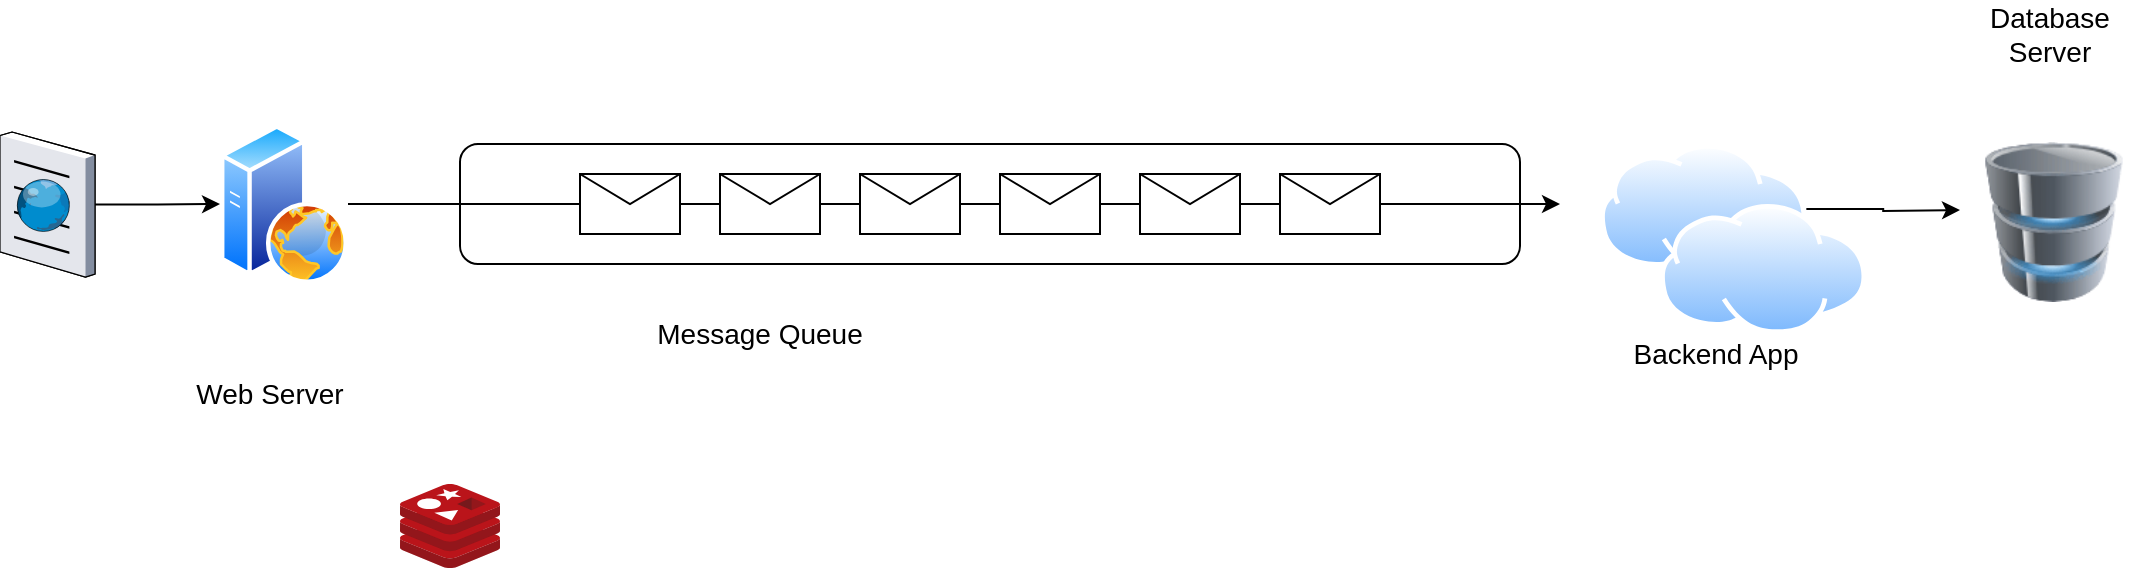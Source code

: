 <mxfile version="15.8.4" type="device"><diagram id="CvlykapQ7DIhaaP8e-n0" name="Page-1"><mxGraphModel dx="1301" dy="976" grid="1" gridSize="10" guides="1" tooltips="1" connect="1" arrows="1" fold="1" page="1" pageScale="1" pageWidth="1169" pageHeight="827" math="0" shadow="0"><root><mxCell id="0"/><mxCell id="1" parent="0"/><mxCell id="GpsszY1wrrU4wYiKmqwt-2" value="" style="aspect=fixed;perimeter=ellipsePerimeter;html=1;align=center;shadow=0;dashed=0;spacingTop=3;image;image=img/lib/active_directory/web_server.svg;" parent="1" vertex="1"><mxGeometry x="150" y="380" width="64" height="80" as="geometry"/></mxCell><mxCell id="GpsszY1wrrU4wYiKmqwt-3" value="" style="rounded=1;whiteSpace=wrap;html=1;" parent="1" vertex="1"><mxGeometry x="270" y="390" width="530" height="60" as="geometry"/></mxCell><mxCell id="GpsszY1wrrU4wYiKmqwt-10" value="" style="endArrow=classic;html=1;rounded=0;exitX=1;exitY=0.5;exitDx=0;exitDy=0;" parent="1" source="GpsszY1wrrU4wYiKmqwt-2" edge="1"><mxGeometry width="50" height="50" relative="1" as="geometry"><mxPoint x="430" y="460" as="sourcePoint"/><mxPoint x="820" y="420" as="targetPoint"/></mxGeometry></mxCell><mxCell id="GpsszY1wrrU4wYiKmqwt-4" value="" style="shape=message;html=1;whiteSpace=wrap;html=1;outlineConnect=0;" parent="1" vertex="1"><mxGeometry x="330" y="405" width="50" height="30" as="geometry"/></mxCell><mxCell id="GpsszY1wrrU4wYiKmqwt-5" value="" style="shape=message;html=1;whiteSpace=wrap;html=1;outlineConnect=0;" parent="1" vertex="1"><mxGeometry x="400" y="405" width="50" height="30" as="geometry"/></mxCell><mxCell id="GpsszY1wrrU4wYiKmqwt-6" value="" style="shape=message;html=1;whiteSpace=wrap;html=1;outlineConnect=0;" parent="1" vertex="1"><mxGeometry x="470" y="405" width="50" height="30" as="geometry"/></mxCell><mxCell id="GpsszY1wrrU4wYiKmqwt-7" value="" style="shape=message;html=1;whiteSpace=wrap;html=1;outlineConnect=0;" parent="1" vertex="1"><mxGeometry x="540" y="405" width="50" height="30" as="geometry"/></mxCell><mxCell id="GpsszY1wrrU4wYiKmqwt-8" value="" style="shape=message;html=1;whiteSpace=wrap;html=1;outlineConnect=0;" parent="1" vertex="1"><mxGeometry x="610" y="405" width="50" height="30" as="geometry"/></mxCell><mxCell id="GpsszY1wrrU4wYiKmqwt-9" value="" style="shape=message;html=1;whiteSpace=wrap;html=1;outlineConnect=0;" parent="1" vertex="1"><mxGeometry x="680" y="405" width="50" height="30" as="geometry"/></mxCell><mxCell id="GpsszY1wrrU4wYiKmqwt-11" value="" style="image;html=1;image=img/lib/clip_art/computers/Database_128x128.png" parent="1" vertex="1"><mxGeometry x="1027" y="389" width="80" height="80" as="geometry"/></mxCell><mxCell id="GpsszY1wrrU4wYiKmqwt-16" value="&lt;font style=&quot;font-size: 14px&quot;&gt;Web Server&lt;/font&gt;" style="text;html=1;strokeColor=none;fillColor=none;align=center;verticalAlign=middle;whiteSpace=wrap;rounded=0;" parent="1" vertex="1"><mxGeometry x="130" y="500" width="90" height="30" as="geometry"/></mxCell><mxCell id="GpsszY1wrrU4wYiKmqwt-17" value="&lt;span style=&quot;font-size: 14px&quot;&gt;Backend App&lt;/span&gt;" style="text;html=1;strokeColor=none;fillColor=none;align=center;verticalAlign=middle;whiteSpace=wrap;rounded=0;" parent="1" vertex="1"><mxGeometry x="853.17" y="480" width="90" height="30" as="geometry"/></mxCell><mxCell id="GpsszY1wrrU4wYiKmqwt-18" value="&lt;span style=&quot;font-size: 14px&quot;&gt;Database Server&lt;/span&gt;" style="text;html=1;strokeColor=none;fillColor=none;align=center;verticalAlign=middle;whiteSpace=wrap;rounded=0;" parent="1" vertex="1"><mxGeometry x="1020" y="320" width="90" height="30" as="geometry"/></mxCell><mxCell id="GpsszY1wrrU4wYiKmqwt-19" value="&lt;font style=&quot;font-size: 14px&quot;&gt;Message Queue&lt;/font&gt;" style="text;html=1;strokeColor=none;fillColor=none;align=center;verticalAlign=middle;whiteSpace=wrap;rounded=0;" parent="1" vertex="1"><mxGeometry x="360" y="470" width="120" height="30" as="geometry"/></mxCell><mxCell id="GpsszY1wrrU4wYiKmqwt-22" style="edgeStyle=orthogonalEdgeStyle;rounded=0;orthogonalLoop=1;jettySize=auto;html=1;fontSize=14;" parent="1" source="GpsszY1wrrU4wYiKmqwt-20" edge="1"><mxGeometry relative="1" as="geometry"><mxPoint x="1020" y="423" as="targetPoint"/></mxGeometry></mxCell><mxCell id="GpsszY1wrrU4wYiKmqwt-20" value="" style="aspect=fixed;perimeter=ellipsePerimeter;html=1;align=center;shadow=0;dashed=0;spacingTop=3;image;image=img/lib/active_directory/internet_cloud.svg;fontSize=14;" parent="1" vertex="1"><mxGeometry x="840" y="390" width="103.17" height="65" as="geometry"/></mxCell><mxCell id="VMUskUgJ1_CCfxoijfau-1" value="" style="sketch=0;aspect=fixed;html=1;points=[];align=center;image;fontSize=12;image=img/lib/mscae/Cache_Redis_Product.svg;" vertex="1" parent="1"><mxGeometry x="240" y="560" width="50" height="42" as="geometry"/></mxCell><mxCell id="VMUskUgJ1_CCfxoijfau-3" value="" style="aspect=fixed;perimeter=ellipsePerimeter;html=1;align=center;shadow=0;dashed=0;spacingTop=3;image;image=img/lib/active_directory/internet_cloud.svg;fontSize=14;" vertex="1" parent="1"><mxGeometry x="870" y="420" width="103.17" height="65" as="geometry"/></mxCell><mxCell id="VMUskUgJ1_CCfxoijfau-5" style="edgeStyle=orthogonalEdgeStyle;rounded=0;orthogonalLoop=1;jettySize=auto;html=1;entryX=0;entryY=0.5;entryDx=0;entryDy=0;" edge="1" parent="1" source="VMUskUgJ1_CCfxoijfau-4" target="GpsszY1wrrU4wYiKmqwt-2"><mxGeometry relative="1" as="geometry"/></mxCell><mxCell id="VMUskUgJ1_CCfxoijfau-4" value="" style="verticalLabelPosition=bottom;sketch=0;aspect=fixed;html=1;verticalAlign=top;strokeColor=none;align=center;outlineConnect=0;shape=mxgraph.citrix.browser;" vertex="1" parent="1"><mxGeometry x="40" y="384" width="47.5" height="72.5" as="geometry"/></mxCell></root></mxGraphModel></diagram></mxfile>
